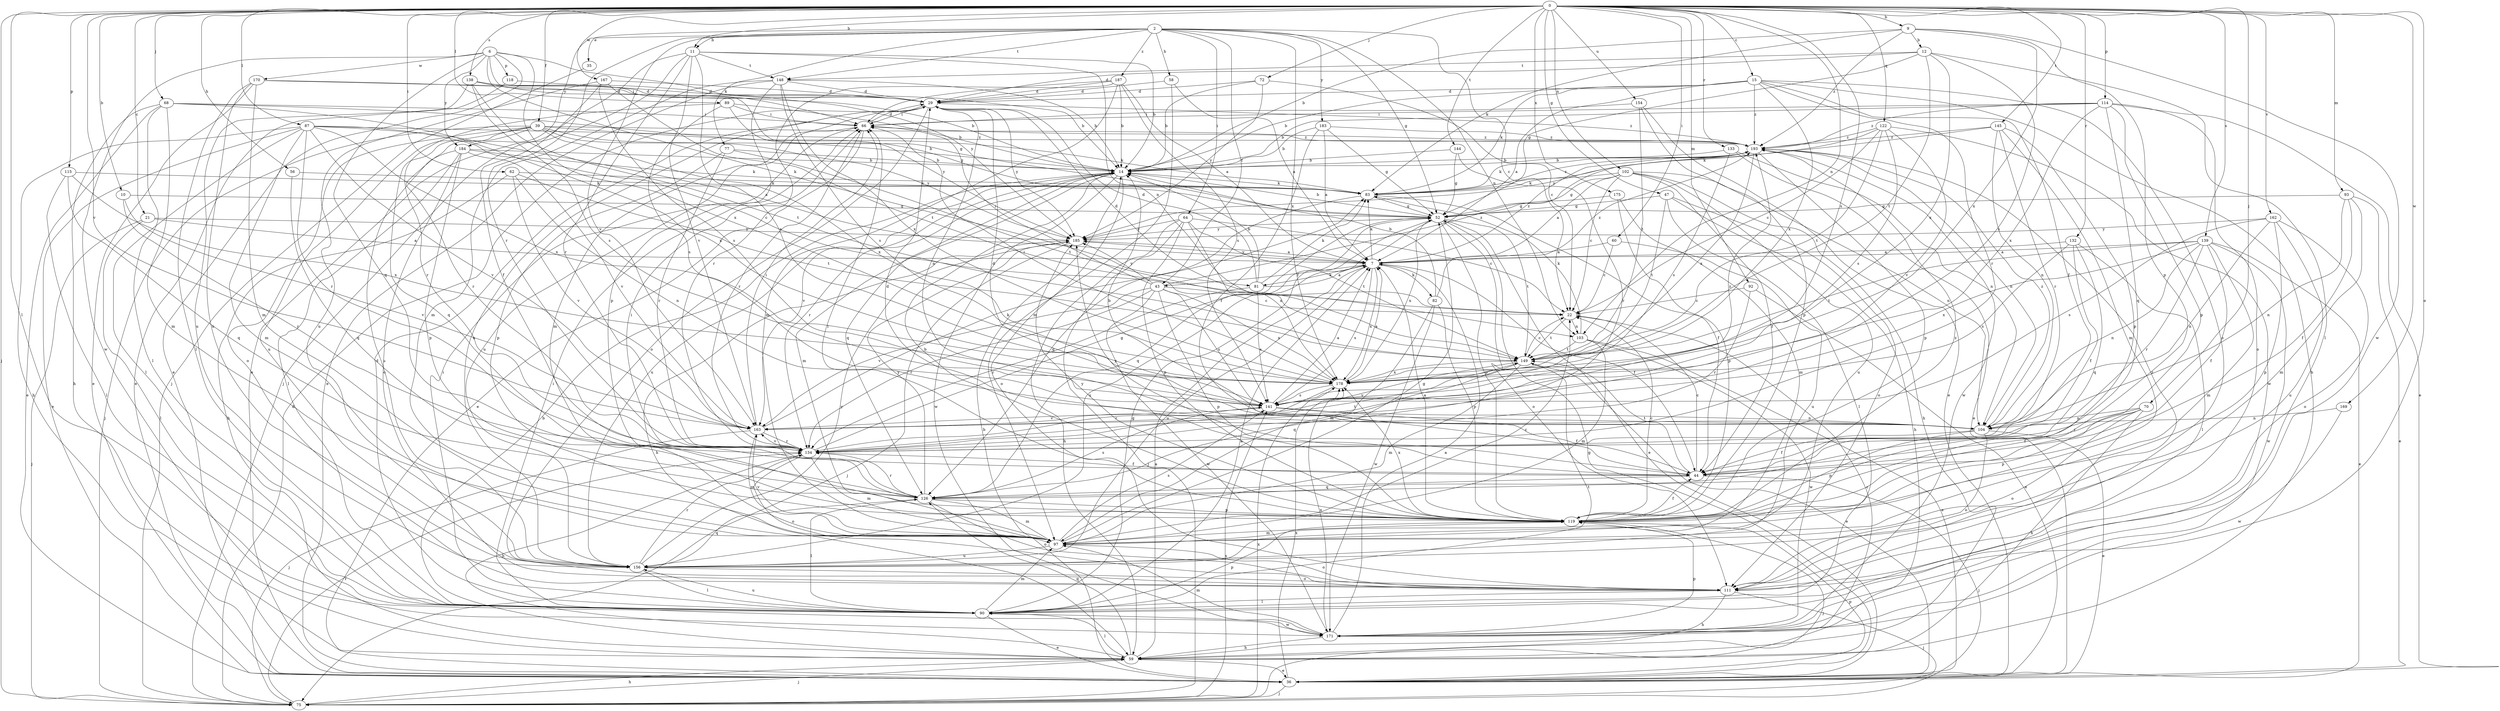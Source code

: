 strict digraph  {
0;
2;
6;
7;
9;
10;
11;
12;
14;
15;
21;
22;
29;
35;
36;
39;
43;
44;
47;
52;
56;
58;
59;
60;
62;
64;
66;
68;
70;
72;
75;
77;
81;
82;
83;
87;
89;
90;
92;
93;
97;
102;
103;
104;
111;
114;
115;
118;
119;
122;
126;
132;
133;
134;
138;
139;
141;
144;
145;
148;
149;
154;
156;
162;
163;
167;
169;
170;
171;
175;
178;
183;
184;
185;
187;
193;
0 -> 9  [label=b];
0 -> 10  [label=b];
0 -> 11  [label=b];
0 -> 15  [label=c];
0 -> 21  [label=c];
0 -> 39  [label=f];
0 -> 47  [label=g];
0 -> 56  [label=h];
0 -> 60  [label=i];
0 -> 62  [label=i];
0 -> 68  [label=j];
0 -> 70  [label=j];
0 -> 72  [label=j];
0 -> 75  [label=j];
0 -> 87  [label=l];
0 -> 89  [label=l];
0 -> 90  [label=l];
0 -> 92  [label=m];
0 -> 93  [label=m];
0 -> 102  [label=n];
0 -> 103  [label=n];
0 -> 111  [label=o];
0 -> 114  [label=p];
0 -> 115  [label=p];
0 -> 122  [label=q];
0 -> 132  [label=r];
0 -> 133  [label=r];
0 -> 138  [label=s];
0 -> 139  [label=s];
0 -> 141  [label=s];
0 -> 144  [label=t];
0 -> 145  [label=t];
0 -> 154  [label=u];
0 -> 162  [label=v];
0 -> 163  [label=v];
0 -> 167  [label=w];
0 -> 169  [label=w];
0 -> 175  [label=x];
2 -> 11  [label=b];
2 -> 22  [label=c];
2 -> 35  [label=e];
2 -> 43  [label=f];
2 -> 52  [label=g];
2 -> 58  [label=h];
2 -> 64  [label=i];
2 -> 77  [label=k];
2 -> 103  [label=n];
2 -> 134  [label=r];
2 -> 148  [label=t];
2 -> 163  [label=v];
2 -> 178  [label=x];
2 -> 183  [label=y];
2 -> 184  [label=y];
2 -> 187  [label=z];
6 -> 36  [label=e];
6 -> 66  [label=i];
6 -> 81  [label=k];
6 -> 118  [label=p];
6 -> 126  [label=q];
6 -> 170  [label=w];
6 -> 171  [label=w];
6 -> 178  [label=x];
6 -> 184  [label=y];
6 -> 185  [label=y];
7 -> 43  [label=f];
7 -> 44  [label=f];
7 -> 81  [label=k];
7 -> 82  [label=k];
7 -> 83  [label=k];
7 -> 141  [label=s];
7 -> 156  [label=u];
7 -> 178  [label=x];
7 -> 185  [label=y];
7 -> 193  [label=z];
9 -> 12  [label=b];
9 -> 14  [label=b];
9 -> 83  [label=k];
9 -> 119  [label=p];
9 -> 171  [label=w];
9 -> 178  [label=x];
9 -> 193  [label=z];
10 -> 52  [label=g];
10 -> 134  [label=r];
10 -> 163  [label=v];
11 -> 14  [label=b];
11 -> 36  [label=e];
11 -> 75  [label=j];
11 -> 103  [label=n];
11 -> 134  [label=r];
11 -> 141  [label=s];
11 -> 148  [label=t];
11 -> 163  [label=v];
12 -> 29  [label=d];
12 -> 52  [label=g];
12 -> 90  [label=l];
12 -> 141  [label=s];
12 -> 148  [label=t];
12 -> 149  [label=t];
12 -> 178  [label=x];
14 -> 83  [label=k];
14 -> 97  [label=m];
14 -> 111  [label=o];
14 -> 126  [label=q];
14 -> 134  [label=r];
14 -> 156  [label=u];
14 -> 163  [label=v];
14 -> 171  [label=w];
15 -> 7  [label=a];
15 -> 14  [label=b];
15 -> 29  [label=d];
15 -> 44  [label=f];
15 -> 59  [label=h];
15 -> 83  [label=k];
15 -> 111  [label=o];
15 -> 134  [label=r];
15 -> 178  [label=x];
15 -> 193  [label=z];
21 -> 7  [label=a];
21 -> 75  [label=j];
21 -> 90  [label=l];
21 -> 185  [label=y];
22 -> 29  [label=d];
22 -> 103  [label=n];
22 -> 149  [label=t];
29 -> 66  [label=i];
29 -> 97  [label=m];
29 -> 104  [label=n];
29 -> 111  [label=o];
29 -> 156  [label=u];
29 -> 185  [label=y];
29 -> 193  [label=z];
35 -> 75  [label=j];
36 -> 14  [label=b];
36 -> 52  [label=g];
36 -> 75  [label=j];
36 -> 119  [label=p];
36 -> 178  [label=x];
39 -> 14  [label=b];
39 -> 75  [label=j];
39 -> 83  [label=k];
39 -> 111  [label=o];
39 -> 126  [label=q];
39 -> 134  [label=r];
39 -> 156  [label=u];
39 -> 178  [label=x];
39 -> 185  [label=y];
39 -> 193  [label=z];
43 -> 22  [label=c];
43 -> 66  [label=i];
43 -> 119  [label=p];
43 -> 134  [label=r];
43 -> 141  [label=s];
43 -> 163  [label=v];
43 -> 171  [label=w];
43 -> 178  [label=x];
43 -> 185  [label=y];
43 -> 193  [label=z];
44 -> 22  [label=c];
44 -> 29  [label=d];
44 -> 75  [label=j];
44 -> 126  [label=q];
44 -> 149  [label=t];
44 -> 185  [label=y];
47 -> 52  [label=g];
47 -> 59  [label=h];
47 -> 90  [label=l];
47 -> 111  [label=o];
47 -> 149  [label=t];
52 -> 14  [label=b];
52 -> 36  [label=e];
52 -> 111  [label=o];
52 -> 119  [label=p];
52 -> 126  [label=q];
52 -> 149  [label=t];
52 -> 156  [label=u];
52 -> 178  [label=x];
52 -> 185  [label=y];
56 -> 83  [label=k];
56 -> 126  [label=q];
58 -> 7  [label=a];
58 -> 29  [label=d];
58 -> 97  [label=m];
59 -> 7  [label=a];
59 -> 14  [label=b];
59 -> 22  [label=c];
59 -> 36  [label=e];
59 -> 75  [label=j];
59 -> 90  [label=l];
59 -> 126  [label=q];
60 -> 7  [label=a];
60 -> 22  [label=c];
60 -> 156  [label=u];
62 -> 59  [label=h];
62 -> 83  [label=k];
62 -> 104  [label=n];
62 -> 149  [label=t];
62 -> 163  [label=v];
64 -> 22  [label=c];
64 -> 59  [label=h];
64 -> 75  [label=j];
64 -> 119  [label=p];
64 -> 149  [label=t];
64 -> 178  [label=x];
64 -> 185  [label=y];
66 -> 29  [label=d];
66 -> 36  [label=e];
66 -> 134  [label=r];
66 -> 156  [label=u];
66 -> 193  [label=z];
68 -> 36  [label=e];
68 -> 59  [label=h];
68 -> 66  [label=i];
68 -> 90  [label=l];
68 -> 97  [label=m];
68 -> 178  [label=x];
68 -> 185  [label=y];
70 -> 44  [label=f];
70 -> 59  [label=h];
70 -> 104  [label=n];
70 -> 111  [label=o];
70 -> 119  [label=p];
70 -> 134  [label=r];
72 -> 14  [label=b];
72 -> 22  [label=c];
72 -> 29  [label=d];
72 -> 185  [label=y];
75 -> 29  [label=d];
75 -> 59  [label=h];
75 -> 134  [label=r];
75 -> 141  [label=s];
75 -> 178  [label=x];
77 -> 14  [label=b];
77 -> 119  [label=p];
77 -> 134  [label=r];
77 -> 149  [label=t];
81 -> 7  [label=a];
81 -> 14  [label=b];
81 -> 29  [label=d];
81 -> 83  [label=k];
81 -> 134  [label=r];
81 -> 141  [label=s];
82 -> 14  [label=b];
82 -> 97  [label=m];
82 -> 119  [label=p];
82 -> 171  [label=w];
82 -> 193  [label=z];
83 -> 52  [label=g];
83 -> 119  [label=p];
83 -> 126  [label=q];
83 -> 193  [label=z];
87 -> 7  [label=a];
87 -> 22  [label=c];
87 -> 36  [label=e];
87 -> 59  [label=h];
87 -> 90  [label=l];
87 -> 97  [label=m];
87 -> 134  [label=r];
87 -> 163  [label=v];
87 -> 178  [label=x];
87 -> 193  [label=z];
89 -> 14  [label=b];
89 -> 52  [label=g];
89 -> 66  [label=i];
89 -> 134  [label=r];
89 -> 141  [label=s];
90 -> 7  [label=a];
90 -> 29  [label=d];
90 -> 36  [label=e];
90 -> 52  [label=g];
90 -> 66  [label=i];
90 -> 97  [label=m];
90 -> 119  [label=p];
90 -> 149  [label=t];
90 -> 156  [label=u];
90 -> 171  [label=w];
92 -> 22  [label=c];
92 -> 36  [label=e];
92 -> 134  [label=r];
93 -> 36  [label=e];
93 -> 44  [label=f];
93 -> 52  [label=g];
93 -> 97  [label=m];
93 -> 104  [label=n];
97 -> 22  [label=c];
97 -> 52  [label=g];
97 -> 111  [label=o];
97 -> 141  [label=s];
97 -> 156  [label=u];
97 -> 163  [label=v];
102 -> 7  [label=a];
102 -> 22  [label=c];
102 -> 44  [label=f];
102 -> 52  [label=g];
102 -> 59  [label=h];
102 -> 83  [label=k];
102 -> 104  [label=n];
102 -> 156  [label=u];
103 -> 36  [label=e];
103 -> 83  [label=k];
103 -> 97  [label=m];
103 -> 149  [label=t];
103 -> 171  [label=w];
104 -> 14  [label=b];
104 -> 29  [label=d];
104 -> 36  [label=e];
104 -> 44  [label=f];
104 -> 111  [label=o];
104 -> 119  [label=p];
104 -> 193  [label=z];
111 -> 59  [label=h];
111 -> 75  [label=j];
111 -> 90  [label=l];
111 -> 193  [label=z];
114 -> 14  [label=b];
114 -> 36  [label=e];
114 -> 66  [label=i];
114 -> 111  [label=o];
114 -> 119  [label=p];
114 -> 126  [label=q];
114 -> 178  [label=x];
114 -> 193  [label=z];
115 -> 83  [label=k];
115 -> 90  [label=l];
115 -> 126  [label=q];
115 -> 178  [label=x];
118 -> 29  [label=d];
118 -> 36  [label=e];
119 -> 7  [label=a];
119 -> 14  [label=b];
119 -> 22  [label=c];
119 -> 44  [label=f];
119 -> 66  [label=i];
119 -> 75  [label=j];
119 -> 97  [label=m];
119 -> 178  [label=x];
119 -> 185  [label=y];
119 -> 193  [label=z];
122 -> 22  [label=c];
122 -> 141  [label=s];
122 -> 149  [label=t];
122 -> 163  [label=v];
122 -> 171  [label=w];
122 -> 185  [label=y];
122 -> 193  [label=z];
126 -> 66  [label=i];
126 -> 90  [label=l];
126 -> 97  [label=m];
126 -> 111  [label=o];
126 -> 119  [label=p];
126 -> 134  [label=r];
126 -> 141  [label=s];
126 -> 185  [label=y];
132 -> 7  [label=a];
132 -> 44  [label=f];
132 -> 90  [label=l];
132 -> 126  [label=q];
132 -> 141  [label=s];
133 -> 14  [label=b];
133 -> 36  [label=e];
133 -> 104  [label=n];
133 -> 141  [label=s];
134 -> 44  [label=f];
134 -> 52  [label=g];
134 -> 59  [label=h];
134 -> 97  [label=m];
134 -> 111  [label=o];
134 -> 149  [label=t];
134 -> 163  [label=v];
138 -> 14  [label=b];
138 -> 29  [label=d];
138 -> 52  [label=g];
138 -> 141  [label=s];
138 -> 149  [label=t];
138 -> 156  [label=u];
139 -> 7  [label=a];
139 -> 36  [label=e];
139 -> 44  [label=f];
139 -> 97  [label=m];
139 -> 104  [label=n];
139 -> 134  [label=r];
139 -> 149  [label=t];
139 -> 171  [label=w];
139 -> 178  [label=x];
141 -> 7  [label=a];
141 -> 44  [label=f];
141 -> 104  [label=n];
141 -> 163  [label=v];
144 -> 14  [label=b];
144 -> 52  [label=g];
144 -> 134  [label=r];
145 -> 83  [label=k];
145 -> 97  [label=m];
145 -> 104  [label=n];
145 -> 119  [label=p];
145 -> 134  [label=r];
145 -> 193  [label=z];
148 -> 14  [label=b];
148 -> 29  [label=d];
148 -> 36  [label=e];
148 -> 97  [label=m];
148 -> 119  [label=p];
148 -> 141  [label=s];
148 -> 178  [label=x];
149 -> 22  [label=c];
149 -> 36  [label=e];
149 -> 97  [label=m];
149 -> 126  [label=q];
149 -> 163  [label=v];
149 -> 178  [label=x];
154 -> 36  [label=e];
154 -> 66  [label=i];
154 -> 119  [label=p];
154 -> 149  [label=t];
156 -> 90  [label=l];
156 -> 111  [label=o];
156 -> 126  [label=q];
156 -> 134  [label=r];
156 -> 185  [label=y];
162 -> 104  [label=n];
162 -> 111  [label=o];
162 -> 119  [label=p];
162 -> 141  [label=s];
162 -> 156  [label=u];
162 -> 185  [label=y];
163 -> 66  [label=i];
163 -> 75  [label=j];
163 -> 83  [label=k];
163 -> 97  [label=m];
163 -> 134  [label=r];
163 -> 193  [label=z];
167 -> 29  [label=d];
167 -> 44  [label=f];
167 -> 141  [label=s];
167 -> 149  [label=t];
167 -> 156  [label=u];
169 -> 104  [label=n];
169 -> 171  [label=w];
170 -> 14  [label=b];
170 -> 29  [label=d];
170 -> 36  [label=e];
170 -> 90  [label=l];
170 -> 97  [label=m];
170 -> 156  [label=u];
171 -> 7  [label=a];
171 -> 59  [label=h];
171 -> 66  [label=i];
171 -> 97  [label=m];
171 -> 119  [label=p];
171 -> 178  [label=x];
175 -> 44  [label=f];
175 -> 52  [label=g];
175 -> 97  [label=m];
178 -> 7  [label=a];
178 -> 66  [label=i];
178 -> 134  [label=r];
178 -> 141  [label=s];
183 -> 7  [label=a];
183 -> 14  [label=b];
183 -> 44  [label=f];
183 -> 52  [label=g];
183 -> 193  [label=z];
184 -> 14  [label=b];
184 -> 83  [label=k];
184 -> 90  [label=l];
184 -> 111  [label=o];
184 -> 119  [label=p];
184 -> 156  [label=u];
184 -> 163  [label=v];
185 -> 7  [label=a];
185 -> 59  [label=h];
185 -> 75  [label=j];
187 -> 7  [label=a];
187 -> 14  [label=b];
187 -> 29  [label=d];
187 -> 66  [label=i];
187 -> 97  [label=m];
187 -> 134  [label=r];
187 -> 141  [label=s];
193 -> 14  [label=b];
193 -> 83  [label=k];
193 -> 104  [label=n];
193 -> 119  [label=p];
193 -> 171  [label=w];
193 -> 178  [label=x];
}
